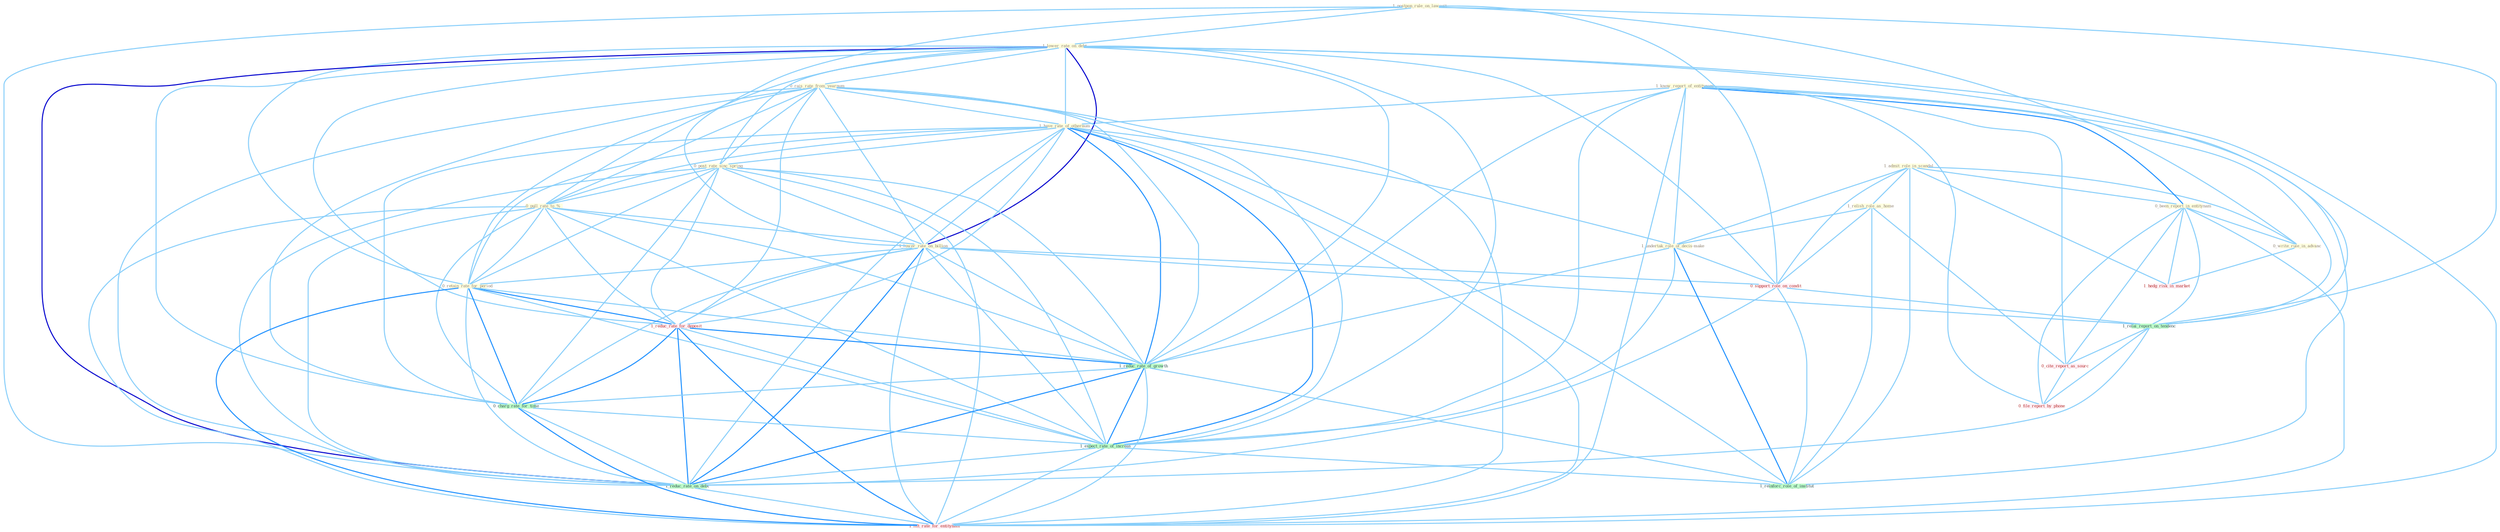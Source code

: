 Graph G{ 
    node
    [shape=polygon,style=filled,width=.5,height=.06,color="#BDFCC9",fixedsize=true,fontsize=4,
    fontcolor="#2f4f4f"];
    {node
    [color="#ffffe0", fontcolor="#8b7d6b"] "1_admit_role_in_scandal " "1_know_report_of_entitynam " "1_postpon_rule_on_lawsuit " "0_been_report_in_entitynam " "1_relish_role_as_home " "1_lower_rate_on_debt " "0_rais_rate_from_yearnum " "1_have_rate_of_othernum " "0_post_rate_sinc_spring " "0_write_rule_in_advanc " "0_pull_rate_to_% " "1_lower_rate_on_billion " "1_undertak_role_of_decis-make " "0_retain_rate_for_period "}
{node [color="#fff0f5", fontcolor="#b22222"] "1_reduc_rate_for_deposit " "0_support_role_on_condit " "0_cite_report_as_sourc " "0_file_report_by_phone " "1_lift_rate_for_entitynam " "1_hedg_risk_in_market "}
edge [color="#B0E2FF"];

	"1_admit_role_in_scandal " -- "0_been_report_in_entitynam " [w="1", color="#87cefa" ];
	"1_admit_role_in_scandal " -- "1_relish_role_as_home " [w="1", color="#87cefa" ];
	"1_admit_role_in_scandal " -- "0_write_rule_in_advanc " [w="1", color="#87cefa" ];
	"1_admit_role_in_scandal " -- "1_undertak_role_of_decis-make " [w="1", color="#87cefa" ];
	"1_admit_role_in_scandal " -- "0_support_role_on_condit " [w="1", color="#87cefa" ];
	"1_admit_role_in_scandal " -- "1_reinforc_role_of_institut " [w="1", color="#87cefa" ];
	"1_admit_role_in_scandal " -- "1_hedg_risk_in_market " [w="1", color="#87cefa" ];
	"1_know_report_of_entitynam " -- "0_been_report_in_entitynam " [w="2", color="#1e90ff" , len=0.8];
	"1_know_report_of_entitynam " -- "1_have_rate_of_othernum " [w="1", color="#87cefa" ];
	"1_know_report_of_entitynam " -- "1_undertak_role_of_decis-make " [w="1", color="#87cefa" ];
	"1_know_report_of_entitynam " -- "1_relai_report_on_tendenc " [w="1", color="#87cefa" ];
	"1_know_report_of_entitynam " -- "0_cite_report_as_sourc " [w="1", color="#87cefa" ];
	"1_know_report_of_entitynam " -- "1_reduc_rate_of_growth " [w="1", color="#87cefa" ];
	"1_know_report_of_entitynam " -- "0_file_report_by_phone " [w="1", color="#87cefa" ];
	"1_know_report_of_entitynam " -- "1_expect_rate_of_increas " [w="1", color="#87cefa" ];
	"1_know_report_of_entitynam " -- "1_reinforc_role_of_institut " [w="1", color="#87cefa" ];
	"1_know_report_of_entitynam " -- "1_lift_rate_for_entitynam " [w="1", color="#87cefa" ];
	"1_postpon_rule_on_lawsuit " -- "1_lower_rate_on_debt " [w="1", color="#87cefa" ];
	"1_postpon_rule_on_lawsuit " -- "0_write_rule_in_advanc " [w="1", color="#87cefa" ];
	"1_postpon_rule_on_lawsuit " -- "1_lower_rate_on_billion " [w="1", color="#87cefa" ];
	"1_postpon_rule_on_lawsuit " -- "0_support_role_on_condit " [w="1", color="#87cefa" ];
	"1_postpon_rule_on_lawsuit " -- "1_relai_report_on_tendenc " [w="1", color="#87cefa" ];
	"1_postpon_rule_on_lawsuit " -- "1_reduc_rate_on_debt " [w="1", color="#87cefa" ];
	"0_been_report_in_entitynam " -- "0_write_rule_in_advanc " [w="1", color="#87cefa" ];
	"0_been_report_in_entitynam " -- "1_relai_report_on_tendenc " [w="1", color="#87cefa" ];
	"0_been_report_in_entitynam " -- "0_cite_report_as_sourc " [w="1", color="#87cefa" ];
	"0_been_report_in_entitynam " -- "0_file_report_by_phone " [w="1", color="#87cefa" ];
	"0_been_report_in_entitynam " -- "1_lift_rate_for_entitynam " [w="1", color="#87cefa" ];
	"0_been_report_in_entitynam " -- "1_hedg_risk_in_market " [w="1", color="#87cefa" ];
	"1_relish_role_as_home " -- "1_undertak_role_of_decis-make " [w="1", color="#87cefa" ];
	"1_relish_role_as_home " -- "0_support_role_on_condit " [w="1", color="#87cefa" ];
	"1_relish_role_as_home " -- "0_cite_report_as_sourc " [w="1", color="#87cefa" ];
	"1_relish_role_as_home " -- "1_reinforc_role_of_institut " [w="1", color="#87cefa" ];
	"1_lower_rate_on_debt " -- "0_rais_rate_from_yearnum " [w="1", color="#87cefa" ];
	"1_lower_rate_on_debt " -- "1_have_rate_of_othernum " [w="1", color="#87cefa" ];
	"1_lower_rate_on_debt " -- "0_post_rate_sinc_spring " [w="1", color="#87cefa" ];
	"1_lower_rate_on_debt " -- "0_pull_rate_to_% " [w="1", color="#87cefa" ];
	"1_lower_rate_on_debt " -- "1_lower_rate_on_billion " [w="3", color="#0000cd" , len=0.6];
	"1_lower_rate_on_debt " -- "0_retain_rate_for_period " [w="1", color="#87cefa" ];
	"1_lower_rate_on_debt " -- "1_reduc_rate_for_deposit " [w="1", color="#87cefa" ];
	"1_lower_rate_on_debt " -- "0_support_role_on_condit " [w="1", color="#87cefa" ];
	"1_lower_rate_on_debt " -- "1_relai_report_on_tendenc " [w="1", color="#87cefa" ];
	"1_lower_rate_on_debt " -- "1_reduc_rate_of_growth " [w="1", color="#87cefa" ];
	"1_lower_rate_on_debt " -- "0_charg_rate_for_time " [w="1", color="#87cefa" ];
	"1_lower_rate_on_debt " -- "1_expect_rate_of_increas " [w="1", color="#87cefa" ];
	"1_lower_rate_on_debt " -- "1_reduc_rate_on_debt " [w="3", color="#0000cd" , len=0.6];
	"1_lower_rate_on_debt " -- "1_lift_rate_for_entitynam " [w="1", color="#87cefa" ];
	"0_rais_rate_from_yearnum " -- "1_have_rate_of_othernum " [w="1", color="#87cefa" ];
	"0_rais_rate_from_yearnum " -- "0_post_rate_sinc_spring " [w="1", color="#87cefa" ];
	"0_rais_rate_from_yearnum " -- "0_pull_rate_to_% " [w="1", color="#87cefa" ];
	"0_rais_rate_from_yearnum " -- "1_lower_rate_on_billion " [w="1", color="#87cefa" ];
	"0_rais_rate_from_yearnum " -- "0_retain_rate_for_period " [w="1", color="#87cefa" ];
	"0_rais_rate_from_yearnum " -- "1_reduc_rate_for_deposit " [w="1", color="#87cefa" ];
	"0_rais_rate_from_yearnum " -- "1_reduc_rate_of_growth " [w="1", color="#87cefa" ];
	"0_rais_rate_from_yearnum " -- "0_charg_rate_for_time " [w="1", color="#87cefa" ];
	"0_rais_rate_from_yearnum " -- "1_expect_rate_of_increas " [w="1", color="#87cefa" ];
	"0_rais_rate_from_yearnum " -- "1_reduc_rate_on_debt " [w="1", color="#87cefa" ];
	"0_rais_rate_from_yearnum " -- "1_lift_rate_for_entitynam " [w="1", color="#87cefa" ];
	"1_have_rate_of_othernum " -- "0_post_rate_sinc_spring " [w="1", color="#87cefa" ];
	"1_have_rate_of_othernum " -- "0_pull_rate_to_% " [w="1", color="#87cefa" ];
	"1_have_rate_of_othernum " -- "1_lower_rate_on_billion " [w="1", color="#87cefa" ];
	"1_have_rate_of_othernum " -- "1_undertak_role_of_decis-make " [w="1", color="#87cefa" ];
	"1_have_rate_of_othernum " -- "0_retain_rate_for_period " [w="1", color="#87cefa" ];
	"1_have_rate_of_othernum " -- "1_reduc_rate_for_deposit " [w="1", color="#87cefa" ];
	"1_have_rate_of_othernum " -- "1_reduc_rate_of_growth " [w="2", color="#1e90ff" , len=0.8];
	"1_have_rate_of_othernum " -- "0_charg_rate_for_time " [w="1", color="#87cefa" ];
	"1_have_rate_of_othernum " -- "1_expect_rate_of_increas " [w="2", color="#1e90ff" , len=0.8];
	"1_have_rate_of_othernum " -- "1_reduc_rate_on_debt " [w="1", color="#87cefa" ];
	"1_have_rate_of_othernum " -- "1_reinforc_role_of_institut " [w="1", color="#87cefa" ];
	"1_have_rate_of_othernum " -- "1_lift_rate_for_entitynam " [w="1", color="#87cefa" ];
	"0_post_rate_sinc_spring " -- "0_pull_rate_to_% " [w="1", color="#87cefa" ];
	"0_post_rate_sinc_spring " -- "1_lower_rate_on_billion " [w="1", color="#87cefa" ];
	"0_post_rate_sinc_spring " -- "0_retain_rate_for_period " [w="1", color="#87cefa" ];
	"0_post_rate_sinc_spring " -- "1_reduc_rate_for_deposit " [w="1", color="#87cefa" ];
	"0_post_rate_sinc_spring " -- "1_reduc_rate_of_growth " [w="1", color="#87cefa" ];
	"0_post_rate_sinc_spring " -- "0_charg_rate_for_time " [w="1", color="#87cefa" ];
	"0_post_rate_sinc_spring " -- "1_expect_rate_of_increas " [w="1", color="#87cefa" ];
	"0_post_rate_sinc_spring " -- "1_reduc_rate_on_debt " [w="1", color="#87cefa" ];
	"0_post_rate_sinc_spring " -- "1_lift_rate_for_entitynam " [w="1", color="#87cefa" ];
	"0_write_rule_in_advanc " -- "1_hedg_risk_in_market " [w="1", color="#87cefa" ];
	"0_pull_rate_to_% " -- "1_lower_rate_on_billion " [w="1", color="#87cefa" ];
	"0_pull_rate_to_% " -- "0_retain_rate_for_period " [w="1", color="#87cefa" ];
	"0_pull_rate_to_% " -- "1_reduc_rate_for_deposit " [w="1", color="#87cefa" ];
	"0_pull_rate_to_% " -- "1_reduc_rate_of_growth " [w="1", color="#87cefa" ];
	"0_pull_rate_to_% " -- "0_charg_rate_for_time " [w="1", color="#87cefa" ];
	"0_pull_rate_to_% " -- "1_expect_rate_of_increas " [w="1", color="#87cefa" ];
	"0_pull_rate_to_% " -- "1_reduc_rate_on_debt " [w="1", color="#87cefa" ];
	"0_pull_rate_to_% " -- "1_lift_rate_for_entitynam " [w="1", color="#87cefa" ];
	"1_lower_rate_on_billion " -- "0_retain_rate_for_period " [w="1", color="#87cefa" ];
	"1_lower_rate_on_billion " -- "1_reduc_rate_for_deposit " [w="1", color="#87cefa" ];
	"1_lower_rate_on_billion " -- "0_support_role_on_condit " [w="1", color="#87cefa" ];
	"1_lower_rate_on_billion " -- "1_relai_report_on_tendenc " [w="1", color="#87cefa" ];
	"1_lower_rate_on_billion " -- "1_reduc_rate_of_growth " [w="1", color="#87cefa" ];
	"1_lower_rate_on_billion " -- "0_charg_rate_for_time " [w="1", color="#87cefa" ];
	"1_lower_rate_on_billion " -- "1_expect_rate_of_increas " [w="1", color="#87cefa" ];
	"1_lower_rate_on_billion " -- "1_reduc_rate_on_debt " [w="2", color="#1e90ff" , len=0.8];
	"1_lower_rate_on_billion " -- "1_lift_rate_for_entitynam " [w="1", color="#87cefa" ];
	"1_undertak_role_of_decis-make " -- "0_support_role_on_condit " [w="1", color="#87cefa" ];
	"1_undertak_role_of_decis-make " -- "1_reduc_rate_of_growth " [w="1", color="#87cefa" ];
	"1_undertak_role_of_decis-make " -- "1_expect_rate_of_increas " [w="1", color="#87cefa" ];
	"1_undertak_role_of_decis-make " -- "1_reinforc_role_of_institut " [w="2", color="#1e90ff" , len=0.8];
	"0_retain_rate_for_period " -- "1_reduc_rate_for_deposit " [w="2", color="#1e90ff" , len=0.8];
	"0_retain_rate_for_period " -- "1_reduc_rate_of_growth " [w="1", color="#87cefa" ];
	"0_retain_rate_for_period " -- "0_charg_rate_for_time " [w="2", color="#1e90ff" , len=0.8];
	"0_retain_rate_for_period " -- "1_expect_rate_of_increas " [w="1", color="#87cefa" ];
	"0_retain_rate_for_period " -- "1_reduc_rate_on_debt " [w="1", color="#87cefa" ];
	"0_retain_rate_for_period " -- "1_lift_rate_for_entitynam " [w="2", color="#1e90ff" , len=0.8];
	"1_reduc_rate_for_deposit " -- "1_reduc_rate_of_growth " [w="2", color="#1e90ff" , len=0.8];
	"1_reduc_rate_for_deposit " -- "0_charg_rate_for_time " [w="2", color="#1e90ff" , len=0.8];
	"1_reduc_rate_for_deposit " -- "1_expect_rate_of_increas " [w="1", color="#87cefa" ];
	"1_reduc_rate_for_deposit " -- "1_reduc_rate_on_debt " [w="2", color="#1e90ff" , len=0.8];
	"1_reduc_rate_for_deposit " -- "1_lift_rate_for_entitynam " [w="2", color="#1e90ff" , len=0.8];
	"0_support_role_on_condit " -- "1_relai_report_on_tendenc " [w="1", color="#87cefa" ];
	"0_support_role_on_condit " -- "1_reduc_rate_on_debt " [w="1", color="#87cefa" ];
	"0_support_role_on_condit " -- "1_reinforc_role_of_institut " [w="1", color="#87cefa" ];
	"1_relai_report_on_tendenc " -- "0_cite_report_as_sourc " [w="1", color="#87cefa" ];
	"1_relai_report_on_tendenc " -- "0_file_report_by_phone " [w="1", color="#87cefa" ];
	"1_relai_report_on_tendenc " -- "1_reduc_rate_on_debt " [w="1", color="#87cefa" ];
	"0_cite_report_as_sourc " -- "0_file_report_by_phone " [w="1", color="#87cefa" ];
	"1_reduc_rate_of_growth " -- "0_charg_rate_for_time " [w="1", color="#87cefa" ];
	"1_reduc_rate_of_growth " -- "1_expect_rate_of_increas " [w="2", color="#1e90ff" , len=0.8];
	"1_reduc_rate_of_growth " -- "1_reduc_rate_on_debt " [w="2", color="#1e90ff" , len=0.8];
	"1_reduc_rate_of_growth " -- "1_reinforc_role_of_institut " [w="1", color="#87cefa" ];
	"1_reduc_rate_of_growth " -- "1_lift_rate_for_entitynam " [w="1", color="#87cefa" ];
	"0_charg_rate_for_time " -- "1_expect_rate_of_increas " [w="1", color="#87cefa" ];
	"0_charg_rate_for_time " -- "1_reduc_rate_on_debt " [w="1", color="#87cefa" ];
	"0_charg_rate_for_time " -- "1_lift_rate_for_entitynam " [w="2", color="#1e90ff" , len=0.8];
	"1_expect_rate_of_increas " -- "1_reduc_rate_on_debt " [w="1", color="#87cefa" ];
	"1_expect_rate_of_increas " -- "1_reinforc_role_of_institut " [w="1", color="#87cefa" ];
	"1_expect_rate_of_increas " -- "1_lift_rate_for_entitynam " [w="1", color="#87cefa" ];
	"1_reduc_rate_on_debt " -- "1_lift_rate_for_entitynam " [w="1", color="#87cefa" ];
}